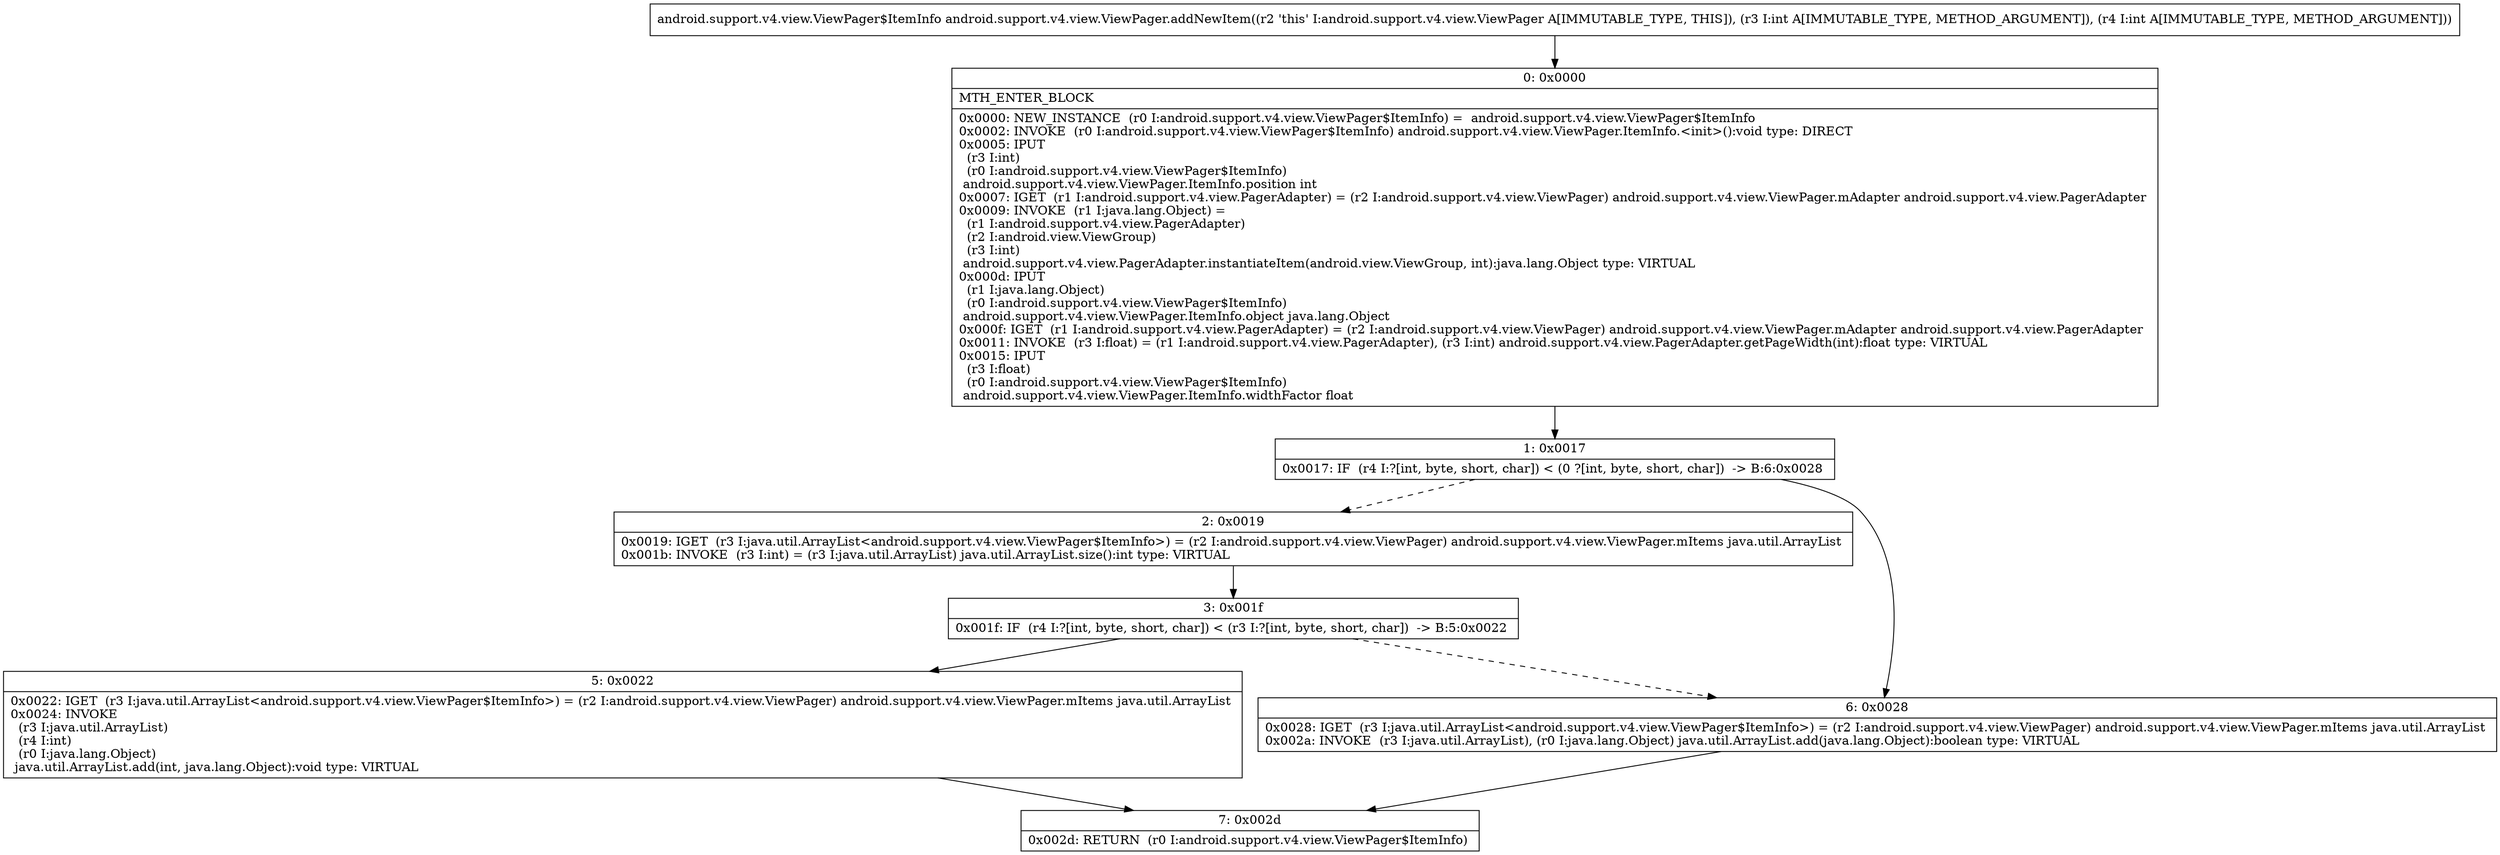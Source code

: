 digraph "CFG forandroid.support.v4.view.ViewPager.addNewItem(II)Landroid\/support\/v4\/view\/ViewPager$ItemInfo;" {
Node_0 [shape=record,label="{0\:\ 0x0000|MTH_ENTER_BLOCK\l|0x0000: NEW_INSTANCE  (r0 I:android.support.v4.view.ViewPager$ItemInfo) =  android.support.v4.view.ViewPager$ItemInfo \l0x0002: INVOKE  (r0 I:android.support.v4.view.ViewPager$ItemInfo) android.support.v4.view.ViewPager.ItemInfo.\<init\>():void type: DIRECT \l0x0005: IPUT  \l  (r3 I:int)\l  (r0 I:android.support.v4.view.ViewPager$ItemInfo)\l android.support.v4.view.ViewPager.ItemInfo.position int \l0x0007: IGET  (r1 I:android.support.v4.view.PagerAdapter) = (r2 I:android.support.v4.view.ViewPager) android.support.v4.view.ViewPager.mAdapter android.support.v4.view.PagerAdapter \l0x0009: INVOKE  (r1 I:java.lang.Object) = \l  (r1 I:android.support.v4.view.PagerAdapter)\l  (r2 I:android.view.ViewGroup)\l  (r3 I:int)\l android.support.v4.view.PagerAdapter.instantiateItem(android.view.ViewGroup, int):java.lang.Object type: VIRTUAL \l0x000d: IPUT  \l  (r1 I:java.lang.Object)\l  (r0 I:android.support.v4.view.ViewPager$ItemInfo)\l android.support.v4.view.ViewPager.ItemInfo.object java.lang.Object \l0x000f: IGET  (r1 I:android.support.v4.view.PagerAdapter) = (r2 I:android.support.v4.view.ViewPager) android.support.v4.view.ViewPager.mAdapter android.support.v4.view.PagerAdapter \l0x0011: INVOKE  (r3 I:float) = (r1 I:android.support.v4.view.PagerAdapter), (r3 I:int) android.support.v4.view.PagerAdapter.getPageWidth(int):float type: VIRTUAL \l0x0015: IPUT  \l  (r3 I:float)\l  (r0 I:android.support.v4.view.ViewPager$ItemInfo)\l android.support.v4.view.ViewPager.ItemInfo.widthFactor float \l}"];
Node_1 [shape=record,label="{1\:\ 0x0017|0x0017: IF  (r4 I:?[int, byte, short, char]) \< (0 ?[int, byte, short, char])  \-\> B:6:0x0028 \l}"];
Node_2 [shape=record,label="{2\:\ 0x0019|0x0019: IGET  (r3 I:java.util.ArrayList\<android.support.v4.view.ViewPager$ItemInfo\>) = (r2 I:android.support.v4.view.ViewPager) android.support.v4.view.ViewPager.mItems java.util.ArrayList \l0x001b: INVOKE  (r3 I:int) = (r3 I:java.util.ArrayList) java.util.ArrayList.size():int type: VIRTUAL \l}"];
Node_3 [shape=record,label="{3\:\ 0x001f|0x001f: IF  (r4 I:?[int, byte, short, char]) \< (r3 I:?[int, byte, short, char])  \-\> B:5:0x0022 \l}"];
Node_5 [shape=record,label="{5\:\ 0x0022|0x0022: IGET  (r3 I:java.util.ArrayList\<android.support.v4.view.ViewPager$ItemInfo\>) = (r2 I:android.support.v4.view.ViewPager) android.support.v4.view.ViewPager.mItems java.util.ArrayList \l0x0024: INVOKE  \l  (r3 I:java.util.ArrayList)\l  (r4 I:int)\l  (r0 I:java.lang.Object)\l java.util.ArrayList.add(int, java.lang.Object):void type: VIRTUAL \l}"];
Node_6 [shape=record,label="{6\:\ 0x0028|0x0028: IGET  (r3 I:java.util.ArrayList\<android.support.v4.view.ViewPager$ItemInfo\>) = (r2 I:android.support.v4.view.ViewPager) android.support.v4.view.ViewPager.mItems java.util.ArrayList \l0x002a: INVOKE  (r3 I:java.util.ArrayList), (r0 I:java.lang.Object) java.util.ArrayList.add(java.lang.Object):boolean type: VIRTUAL \l}"];
Node_7 [shape=record,label="{7\:\ 0x002d|0x002d: RETURN  (r0 I:android.support.v4.view.ViewPager$ItemInfo) \l}"];
MethodNode[shape=record,label="{android.support.v4.view.ViewPager$ItemInfo android.support.v4.view.ViewPager.addNewItem((r2 'this' I:android.support.v4.view.ViewPager A[IMMUTABLE_TYPE, THIS]), (r3 I:int A[IMMUTABLE_TYPE, METHOD_ARGUMENT]), (r4 I:int A[IMMUTABLE_TYPE, METHOD_ARGUMENT])) }"];
MethodNode -> Node_0;
Node_0 -> Node_1;
Node_1 -> Node_2[style=dashed];
Node_1 -> Node_6;
Node_2 -> Node_3;
Node_3 -> Node_5;
Node_3 -> Node_6[style=dashed];
Node_5 -> Node_7;
Node_6 -> Node_7;
}

